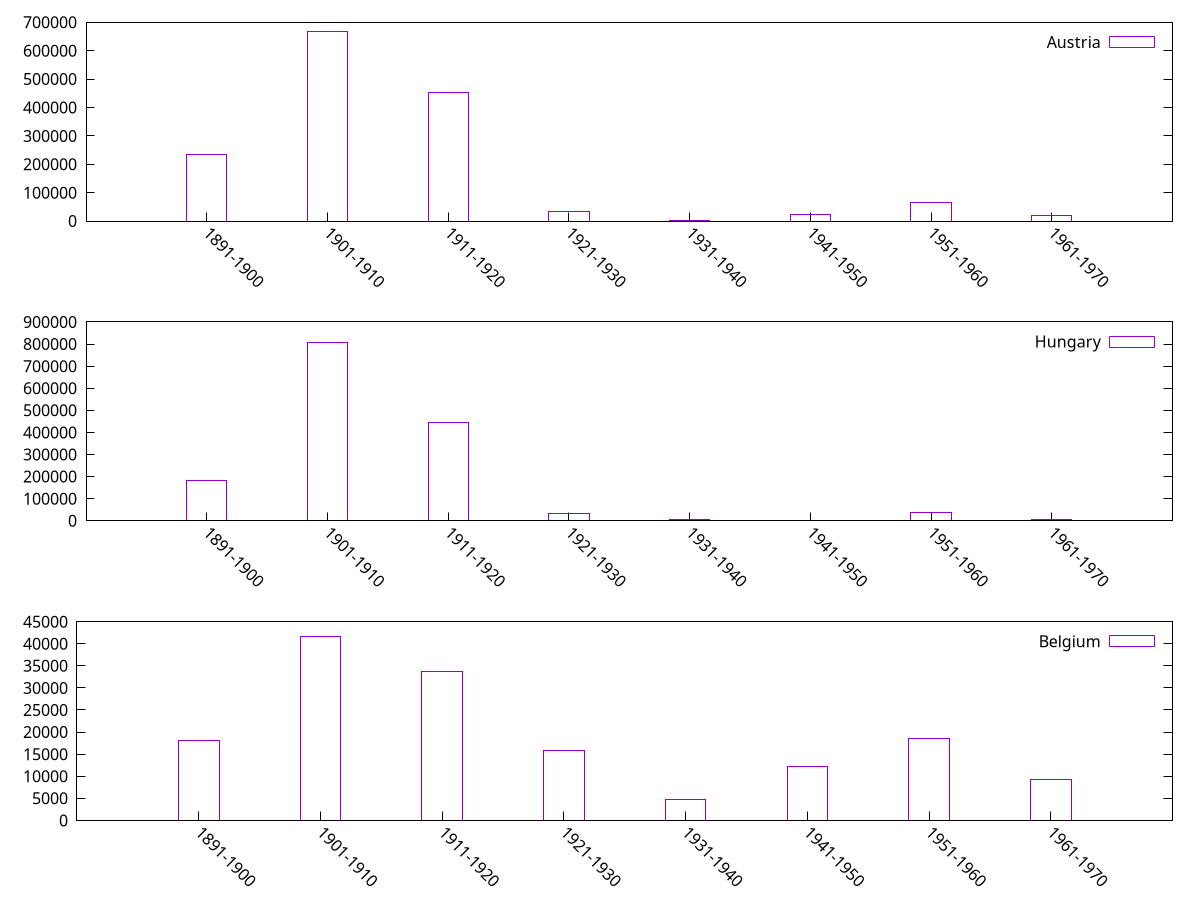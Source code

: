 set style data histograms
set output './gnuplot.png'
set term png size 400,800
set xtics nomirror rotate by -45
$DATA << EOD
"1891-1900" 234081 181288 18167
"1901-1910" 668209 808511 41635
"1911-1920" 453649 442693 33746
"1921-1930" 32868  30680  15846
"1931-1940" 3563   7861   4817
"1941-1950" 24860  3469   12189
"1951-1960" 67106  36637  18575
"1961-1970" 20621  5401   9192
EOD
set multiplot layout 3,1
plot $DATA using 2:xtic(1) title 'Austria'
plot $DATA using 3:xtic(1) title 'Hungary'
plot $DATA using 4:xtic(1) title 'Belgium'
unset multiplot
unset output
